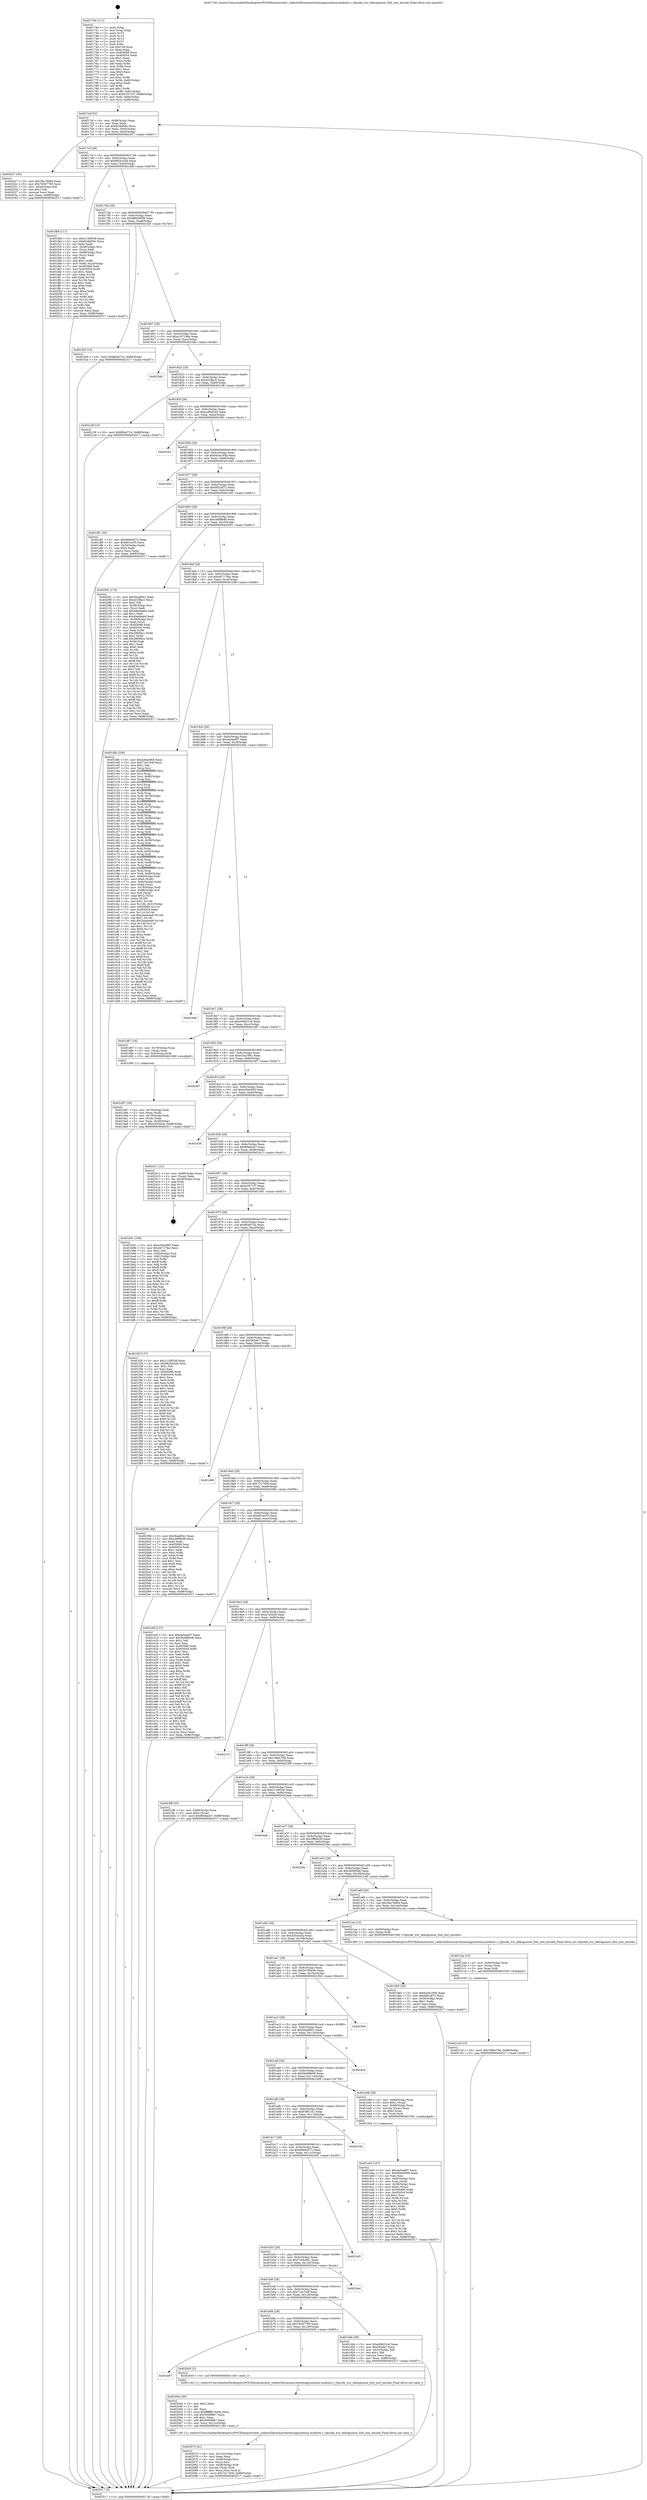 digraph "0x401740" {
  label = "0x401740 (/mnt/c/Users/mathe/Desktop/tcc/POCII/binaries/extr_radare2librasmarchxtensagnuxtensa-modules.c_Opcode_wsr_debugcause_Slot_inst_encode_Final-ollvm.out::main(0))"
  labelloc = "t"
  node[shape=record]

  Entry [label="",width=0.3,height=0.3,shape=circle,fillcolor=black,style=filled]
  "0x4017af" [label="{
     0x4017af [32]\l
     | [instrs]\l
     &nbsp;&nbsp;0x4017af \<+6\>: mov -0x88(%rbp),%eax\l
     &nbsp;&nbsp;0x4017b5 \<+2\>: mov %eax,%ecx\l
     &nbsp;&nbsp;0x4017b7 \<+6\>: sub $0x824bf58c,%ecx\l
     &nbsp;&nbsp;0x4017bd \<+6\>: mov %eax,-0x9c(%rbp)\l
     &nbsp;&nbsp;0x4017c3 \<+6\>: mov %ecx,-0xa0(%rbp)\l
     &nbsp;&nbsp;0x4017c9 \<+6\>: je 0000000000402027 \<main+0x8e7\>\l
  }"]
  "0x402027" [label="{
     0x402027 [30]\l
     | [instrs]\l
     &nbsp;&nbsp;0x402027 \<+5\>: mov $0x38a78464,%eax\l
     &nbsp;&nbsp;0x40202c \<+5\>: mov $0x76367785,%ecx\l
     &nbsp;&nbsp;0x402031 \<+3\>: mov -0x2a(%rbp),%dl\l
     &nbsp;&nbsp;0x402034 \<+3\>: test $0x1,%dl\l
     &nbsp;&nbsp;0x402037 \<+3\>: cmovne %ecx,%eax\l
     &nbsp;&nbsp;0x40203a \<+6\>: mov %eax,-0x88(%rbp)\l
     &nbsp;&nbsp;0x402040 \<+5\>: jmp 0000000000402517 \<main+0xdd7\>\l
  }"]
  "0x4017cf" [label="{
     0x4017cf [28]\l
     | [instrs]\l
     &nbsp;&nbsp;0x4017cf \<+5\>: jmp 00000000004017d4 \<main+0x94\>\l
     &nbsp;&nbsp;0x4017d4 \<+6\>: mov -0x9c(%rbp),%eax\l
     &nbsp;&nbsp;0x4017da \<+5\>: sub $0x882b3cdd,%eax\l
     &nbsp;&nbsp;0x4017df \<+6\>: mov %eax,-0xa4(%rbp)\l
     &nbsp;&nbsp;0x4017e5 \<+6\>: je 0000000000401fb8 \<main+0x878\>\l
  }"]
  Exit [label="",width=0.3,height=0.3,shape=circle,fillcolor=black,style=filled,peripheries=2]
  "0x401fb8" [label="{
     0x401fb8 [111]\l
     | [instrs]\l
     &nbsp;&nbsp;0x401fb8 \<+5\>: mov $0x2130f538,%eax\l
     &nbsp;&nbsp;0x401fbd \<+5\>: mov $0x824bf58c,%ecx\l
     &nbsp;&nbsp;0x401fc2 \<+2\>: xor %edx,%edx\l
     &nbsp;&nbsp;0x401fc4 \<+4\>: mov -0x58(%rbp),%rsi\l
     &nbsp;&nbsp;0x401fc8 \<+2\>: mov (%rsi),%edi\l
     &nbsp;&nbsp;0x401fca \<+4\>: mov -0x68(%rbp),%rsi\l
     &nbsp;&nbsp;0x401fce \<+2\>: cmp (%rsi),%edi\l
     &nbsp;&nbsp;0x401fd0 \<+4\>: setl %r8b\l
     &nbsp;&nbsp;0x401fd4 \<+4\>: and $0x1,%r8b\l
     &nbsp;&nbsp;0x401fd8 \<+4\>: mov %r8b,-0x2a(%rbp)\l
     &nbsp;&nbsp;0x401fdc \<+7\>: mov 0x405068,%edi\l
     &nbsp;&nbsp;0x401fe3 \<+8\>: mov 0x405054,%r9d\l
     &nbsp;&nbsp;0x401feb \<+3\>: sub $0x1,%edx\l
     &nbsp;&nbsp;0x401fee \<+3\>: mov %edi,%r10d\l
     &nbsp;&nbsp;0x401ff1 \<+3\>: add %edx,%r10d\l
     &nbsp;&nbsp;0x401ff4 \<+4\>: imul %r10d,%edi\l
     &nbsp;&nbsp;0x401ff8 \<+3\>: and $0x1,%edi\l
     &nbsp;&nbsp;0x401ffb \<+3\>: cmp $0x0,%edi\l
     &nbsp;&nbsp;0x401ffe \<+4\>: sete %r8b\l
     &nbsp;&nbsp;0x402002 \<+4\>: cmp $0xa,%r9d\l
     &nbsp;&nbsp;0x402006 \<+4\>: setl %r11b\l
     &nbsp;&nbsp;0x40200a \<+3\>: mov %r8b,%bl\l
     &nbsp;&nbsp;0x40200d \<+3\>: and %r11b,%bl\l
     &nbsp;&nbsp;0x402010 \<+3\>: xor %r11b,%r8b\l
     &nbsp;&nbsp;0x402013 \<+3\>: or %r8b,%bl\l
     &nbsp;&nbsp;0x402016 \<+3\>: test $0x1,%bl\l
     &nbsp;&nbsp;0x402019 \<+3\>: cmovne %ecx,%eax\l
     &nbsp;&nbsp;0x40201c \<+6\>: mov %eax,-0x88(%rbp)\l
     &nbsp;&nbsp;0x402022 \<+5\>: jmp 0000000000402517 \<main+0xdd7\>\l
  }"]
  "0x4017eb" [label="{
     0x4017eb [28]\l
     | [instrs]\l
     &nbsp;&nbsp;0x4017eb \<+5\>: jmp 00000000004017f0 \<main+0xb0\>\l
     &nbsp;&nbsp;0x4017f0 \<+6\>: mov -0x9c(%rbp),%eax\l
     &nbsp;&nbsp;0x4017f6 \<+5\>: sub $0x9894d599,%eax\l
     &nbsp;&nbsp;0x4017fb \<+6\>: mov %eax,-0xa8(%rbp)\l
     &nbsp;&nbsp;0x401801 \<+6\>: je 0000000000401f20 \<main+0x7e0\>\l
  }"]
  "0x4021c9" [label="{
     0x4021c9 [15]\l
     | [instrs]\l
     &nbsp;&nbsp;0x4021c9 \<+10\>: movl $0x198dc79d,-0x88(%rbp)\l
     &nbsp;&nbsp;0x4021d3 \<+5\>: jmp 0000000000402517 \<main+0xdd7\>\l
  }"]
  "0x401f20" [label="{
     0x401f20 [15]\l
     | [instrs]\l
     &nbsp;&nbsp;0x401f20 \<+10\>: movl $0xffcbd724,-0x88(%rbp)\l
     &nbsp;&nbsp;0x401f2a \<+5\>: jmp 0000000000402517 \<main+0xdd7\>\l
  }"]
  "0x401807" [label="{
     0x401807 [28]\l
     | [instrs]\l
     &nbsp;&nbsp;0x401807 \<+5\>: jmp 000000000040180c \<main+0xcc\>\l
     &nbsp;&nbsp;0x40180c \<+6\>: mov -0x9c(%rbp),%eax\l
     &nbsp;&nbsp;0x401812 \<+5\>: sub $0xa197196e,%eax\l
     &nbsp;&nbsp;0x401817 \<+6\>: mov %eax,-0xac(%rbp)\l
     &nbsp;&nbsp;0x40181d \<+6\>: je 00000000004023ab \<main+0xc6b\>\l
  }"]
  "0x4021ba" [label="{
     0x4021ba [15]\l
     | [instrs]\l
     &nbsp;&nbsp;0x4021ba \<+4\>: mov -0x60(%rbp),%rax\l
     &nbsp;&nbsp;0x4021be \<+3\>: mov (%rax),%rax\l
     &nbsp;&nbsp;0x4021c1 \<+3\>: mov %rax,%rdi\l
     &nbsp;&nbsp;0x4021c4 \<+5\>: call 0000000000401030 \<free@plt\>\l
     | [calls]\l
     &nbsp;&nbsp;0x401030 \{1\} (unknown)\l
  }"]
  "0x4023ab" [label="{
     0x4023ab\l
  }", style=dashed]
  "0x401823" [label="{
     0x401823 [28]\l
     | [instrs]\l
     &nbsp;&nbsp;0x401823 \<+5\>: jmp 0000000000401828 \<main+0xe8\>\l
     &nbsp;&nbsp;0x401828 \<+6\>: mov -0x9c(%rbp),%eax\l
     &nbsp;&nbsp;0x40182e \<+5\>: sub $0xa51ffac2,%eax\l
     &nbsp;&nbsp;0x401833 \<+6\>: mov %eax,-0xb0(%rbp)\l
     &nbsp;&nbsp;0x401839 \<+6\>: je 000000000040219f \<main+0xa5f\>\l
  }"]
  "0x402072" [label="{
     0x402072 [41]\l
     | [instrs]\l
     &nbsp;&nbsp;0x402072 \<+6\>: mov -0x12c(%rbp),%ecx\l
     &nbsp;&nbsp;0x402078 \<+3\>: imul %eax,%ecx\l
     &nbsp;&nbsp;0x40207b \<+4\>: mov -0x60(%rbp),%rsi\l
     &nbsp;&nbsp;0x40207f \<+3\>: mov (%rsi),%rsi\l
     &nbsp;&nbsp;0x402082 \<+4\>: mov -0x58(%rbp),%rdi\l
     &nbsp;&nbsp;0x402086 \<+3\>: movslq (%rdi),%rdi\l
     &nbsp;&nbsp;0x402089 \<+3\>: mov %ecx,(%rsi,%rdi,4)\l
     &nbsp;&nbsp;0x40208c \<+10\>: movl $0x7317456,-0x88(%rbp)\l
     &nbsp;&nbsp;0x402096 \<+5\>: jmp 0000000000402517 \<main+0xdd7\>\l
  }"]
  "0x40219f" [label="{
     0x40219f [15]\l
     | [instrs]\l
     &nbsp;&nbsp;0x40219f \<+10\>: movl $0xffcbd724,-0x88(%rbp)\l
     &nbsp;&nbsp;0x4021a9 \<+5\>: jmp 0000000000402517 \<main+0xdd7\>\l
  }"]
  "0x40183f" [label="{
     0x40183f [28]\l
     | [instrs]\l
     &nbsp;&nbsp;0x40183f \<+5\>: jmp 0000000000401844 \<main+0x104\>\l
     &nbsp;&nbsp;0x401844 \<+6\>: mov -0x9c(%rbp),%eax\l
     &nbsp;&nbsp;0x40184a \<+5\>: sub $0xac909245,%eax\l
     &nbsp;&nbsp;0x40184f \<+6\>: mov %eax,-0xb4(%rbp)\l
     &nbsp;&nbsp;0x401855 \<+6\>: je 0000000000402381 \<main+0xc41\>\l
  }"]
  "0x40204a" [label="{
     0x40204a [40]\l
     | [instrs]\l
     &nbsp;&nbsp;0x40204a \<+5\>: mov $0x2,%ecx\l
     &nbsp;&nbsp;0x40204f \<+1\>: cltd\l
     &nbsp;&nbsp;0x402050 \<+2\>: idiv %ecx\l
     &nbsp;&nbsp;0x402052 \<+6\>: imul $0xfffffffe,%edx,%ecx\l
     &nbsp;&nbsp;0x402058 \<+6\>: sub $0x5069f687,%ecx\l
     &nbsp;&nbsp;0x40205e \<+3\>: add $0x1,%ecx\l
     &nbsp;&nbsp;0x402061 \<+6\>: add $0x5069f687,%ecx\l
     &nbsp;&nbsp;0x402067 \<+6\>: mov %ecx,-0x12c(%rbp)\l
     &nbsp;&nbsp;0x40206d \<+5\>: call 0000000000401160 \<next_i\>\l
     | [calls]\l
     &nbsp;&nbsp;0x401160 \{1\} (/mnt/c/Users/mathe/Desktop/tcc/POCII/binaries/extr_radare2librasmarchxtensagnuxtensa-modules.c_Opcode_wsr_debugcause_Slot_inst_encode_Final-ollvm.out::next_i)\l
  }"]
  "0x402381" [label="{
     0x402381\l
  }", style=dashed]
  "0x40185b" [label="{
     0x40185b [28]\l
     | [instrs]\l
     &nbsp;&nbsp;0x40185b \<+5\>: jmp 0000000000401860 \<main+0x120\>\l
     &nbsp;&nbsp;0x401860 \<+6\>: mov -0x9c(%rbp),%eax\l
     &nbsp;&nbsp;0x401866 \<+5\>: sub $0xba3e195b,%eax\l
     &nbsp;&nbsp;0x40186b \<+6\>: mov %eax,-0xb8(%rbp)\l
     &nbsp;&nbsp;0x401871 \<+6\>: je 0000000000401dd3 \<main+0x693\>\l
  }"]
  "0x401b87" [label="{
     0x401b87\l
  }", style=dashed]
  "0x401dd3" [label="{
     0x401dd3\l
  }", style=dashed]
  "0x401877" [label="{
     0x401877 [28]\l
     | [instrs]\l
     &nbsp;&nbsp;0x401877 \<+5\>: jmp 000000000040187c \<main+0x13c\>\l
     &nbsp;&nbsp;0x40187c \<+6\>: mov -0x9c(%rbp),%eax\l
     &nbsp;&nbsp;0x401882 \<+5\>: sub $0xbf524f72,%eax\l
     &nbsp;&nbsp;0x401887 \<+6\>: mov %eax,-0xbc(%rbp)\l
     &nbsp;&nbsp;0x40188d \<+6\>: je 0000000000401df1 \<main+0x6b1\>\l
  }"]
  "0x402045" [label="{
     0x402045 [5]\l
     | [instrs]\l
     &nbsp;&nbsp;0x402045 \<+5\>: call 0000000000401160 \<next_i\>\l
     | [calls]\l
     &nbsp;&nbsp;0x401160 \{1\} (/mnt/c/Users/mathe/Desktop/tcc/POCII/binaries/extr_radare2librasmarchxtensagnuxtensa-modules.c_Opcode_wsr_debugcause_Slot_inst_encode_Final-ollvm.out::next_i)\l
  }"]
  "0x401df1" [label="{
     0x401df1 [30]\l
     | [instrs]\l
     &nbsp;&nbsp;0x401df1 \<+5\>: mov $0x6994d572,%eax\l
     &nbsp;&nbsp;0x401df6 \<+5\>: mov $0x891ec55,%ecx\l
     &nbsp;&nbsp;0x401dfb \<+3\>: mov -0x30(%rbp),%edx\l
     &nbsp;&nbsp;0x401dfe \<+3\>: cmp $0x0,%edx\l
     &nbsp;&nbsp;0x401e01 \<+3\>: cmove %ecx,%eax\l
     &nbsp;&nbsp;0x401e04 \<+6\>: mov %eax,-0x88(%rbp)\l
     &nbsp;&nbsp;0x401e0a \<+5\>: jmp 0000000000402517 \<main+0xdd7\>\l
  }"]
  "0x401893" [label="{
     0x401893 [28]\l
     | [instrs]\l
     &nbsp;&nbsp;0x401893 \<+5\>: jmp 0000000000401898 \<main+0x158\>\l
     &nbsp;&nbsp;0x401898 \<+6\>: mov -0x9c(%rbp),%eax\l
     &nbsp;&nbsp;0x40189e \<+5\>: sub $0xca8f9bd6,%eax\l
     &nbsp;&nbsp;0x4018a3 \<+6\>: mov %eax,-0xc0(%rbp)\l
     &nbsp;&nbsp;0x4018a9 \<+6\>: je 00000000004020f1 \<main+0x9b1\>\l
  }"]
  "0x401eb5" [label="{
     0x401eb5 [107]\l
     | [instrs]\l
     &nbsp;&nbsp;0x401eb5 \<+5\>: mov $0xda5ae6f7,%ecx\l
     &nbsp;&nbsp;0x401eba \<+5\>: mov $0x9894d599,%edx\l
     &nbsp;&nbsp;0x401ebf \<+2\>: xor %esi,%esi\l
     &nbsp;&nbsp;0x401ec1 \<+4\>: mov -0x60(%rbp),%rdi\l
     &nbsp;&nbsp;0x401ec5 \<+3\>: mov %rax,(%rdi)\l
     &nbsp;&nbsp;0x401ec8 \<+4\>: mov -0x58(%rbp),%rax\l
     &nbsp;&nbsp;0x401ecc \<+6\>: movl $0x0,(%rax)\l
     &nbsp;&nbsp;0x401ed2 \<+8\>: mov 0x405068,%r8d\l
     &nbsp;&nbsp;0x401eda \<+8\>: mov 0x405054,%r9d\l
     &nbsp;&nbsp;0x401ee2 \<+3\>: sub $0x1,%esi\l
     &nbsp;&nbsp;0x401ee5 \<+3\>: mov %r8d,%r10d\l
     &nbsp;&nbsp;0x401ee8 \<+3\>: add %esi,%r10d\l
     &nbsp;&nbsp;0x401eeb \<+4\>: imul %r10d,%r8d\l
     &nbsp;&nbsp;0x401eef \<+4\>: and $0x1,%r8d\l
     &nbsp;&nbsp;0x401ef3 \<+4\>: cmp $0x0,%r8d\l
     &nbsp;&nbsp;0x401ef7 \<+4\>: sete %r11b\l
     &nbsp;&nbsp;0x401efb \<+4\>: cmp $0xa,%r9d\l
     &nbsp;&nbsp;0x401eff \<+3\>: setl %bl\l
     &nbsp;&nbsp;0x401f02 \<+3\>: mov %r11b,%r14b\l
     &nbsp;&nbsp;0x401f05 \<+3\>: and %bl,%r14b\l
     &nbsp;&nbsp;0x401f08 \<+3\>: xor %bl,%r11b\l
     &nbsp;&nbsp;0x401f0b \<+3\>: or %r11b,%r14b\l
     &nbsp;&nbsp;0x401f0e \<+4\>: test $0x1,%r14b\l
     &nbsp;&nbsp;0x401f12 \<+3\>: cmovne %edx,%ecx\l
     &nbsp;&nbsp;0x401f15 \<+6\>: mov %ecx,-0x88(%rbp)\l
     &nbsp;&nbsp;0x401f1b \<+5\>: jmp 0000000000402517 \<main+0xdd7\>\l
  }"]
  "0x4020f1" [label="{
     0x4020f1 [174]\l
     | [instrs]\l
     &nbsp;&nbsp;0x4020f1 \<+5\>: mov $0x5baaf041,%eax\l
     &nbsp;&nbsp;0x4020f6 \<+5\>: mov $0xa51ffac2,%ecx\l
     &nbsp;&nbsp;0x4020fb \<+2\>: mov $0x1,%dl\l
     &nbsp;&nbsp;0x4020fd \<+4\>: mov -0x58(%rbp),%rsi\l
     &nbsp;&nbsp;0x402101 \<+2\>: mov (%rsi),%edi\l
     &nbsp;&nbsp;0x402103 \<+6\>: add $0x49adbeb9,%edi\l
     &nbsp;&nbsp;0x402109 \<+3\>: add $0x1,%edi\l
     &nbsp;&nbsp;0x40210c \<+6\>: sub $0x49adbeb9,%edi\l
     &nbsp;&nbsp;0x402112 \<+4\>: mov -0x58(%rbp),%rsi\l
     &nbsp;&nbsp;0x402116 \<+2\>: mov %edi,(%rsi)\l
     &nbsp;&nbsp;0x402118 \<+7\>: mov 0x405068,%edi\l
     &nbsp;&nbsp;0x40211f \<+8\>: mov 0x405054,%r8d\l
     &nbsp;&nbsp;0x402127 \<+3\>: mov %edi,%r9d\l
     &nbsp;&nbsp;0x40212a \<+7\>: sub $0x2f66f4cc,%r9d\l
     &nbsp;&nbsp;0x402131 \<+4\>: sub $0x1,%r9d\l
     &nbsp;&nbsp;0x402135 \<+7\>: add $0x2f66f4cc,%r9d\l
     &nbsp;&nbsp;0x40213c \<+4\>: imul %r9d,%edi\l
     &nbsp;&nbsp;0x402140 \<+3\>: and $0x1,%edi\l
     &nbsp;&nbsp;0x402143 \<+3\>: cmp $0x0,%edi\l
     &nbsp;&nbsp;0x402146 \<+4\>: sete %r10b\l
     &nbsp;&nbsp;0x40214a \<+4\>: cmp $0xa,%r8d\l
     &nbsp;&nbsp;0x40214e \<+4\>: setl %r11b\l
     &nbsp;&nbsp;0x402152 \<+3\>: mov %r10b,%bl\l
     &nbsp;&nbsp;0x402155 \<+3\>: xor $0xff,%bl\l
     &nbsp;&nbsp;0x402158 \<+3\>: mov %r11b,%r14b\l
     &nbsp;&nbsp;0x40215b \<+4\>: xor $0xff,%r14b\l
     &nbsp;&nbsp;0x40215f \<+3\>: xor $0x1,%dl\l
     &nbsp;&nbsp;0x402162 \<+3\>: mov %bl,%r15b\l
     &nbsp;&nbsp;0x402165 \<+4\>: and $0xff,%r15b\l
     &nbsp;&nbsp;0x402169 \<+3\>: and %dl,%r10b\l
     &nbsp;&nbsp;0x40216c \<+3\>: mov %r14b,%r12b\l
     &nbsp;&nbsp;0x40216f \<+4\>: and $0xff,%r12b\l
     &nbsp;&nbsp;0x402173 \<+3\>: and %dl,%r11b\l
     &nbsp;&nbsp;0x402176 \<+3\>: or %r10b,%r15b\l
     &nbsp;&nbsp;0x402179 \<+3\>: or %r11b,%r12b\l
     &nbsp;&nbsp;0x40217c \<+3\>: xor %r12b,%r15b\l
     &nbsp;&nbsp;0x40217f \<+3\>: or %r14b,%bl\l
     &nbsp;&nbsp;0x402182 \<+3\>: xor $0xff,%bl\l
     &nbsp;&nbsp;0x402185 \<+3\>: or $0x1,%dl\l
     &nbsp;&nbsp;0x402188 \<+2\>: and %dl,%bl\l
     &nbsp;&nbsp;0x40218a \<+3\>: or %bl,%r15b\l
     &nbsp;&nbsp;0x40218d \<+4\>: test $0x1,%r15b\l
     &nbsp;&nbsp;0x402191 \<+3\>: cmovne %ecx,%eax\l
     &nbsp;&nbsp;0x402194 \<+6\>: mov %eax,-0x88(%rbp)\l
     &nbsp;&nbsp;0x40219a \<+5\>: jmp 0000000000402517 \<main+0xdd7\>\l
  }"]
  "0x4018af" [label="{
     0x4018af [28]\l
     | [instrs]\l
     &nbsp;&nbsp;0x4018af \<+5\>: jmp 00000000004018b4 \<main+0x174\>\l
     &nbsp;&nbsp;0x4018b4 \<+6\>: mov -0x9c(%rbp),%eax\l
     &nbsp;&nbsp;0x4018ba \<+5\>: sub $0xd4717fee,%eax\l
     &nbsp;&nbsp;0x4018bf \<+6\>: mov %eax,-0xc4(%rbp)\l
     &nbsp;&nbsp;0x4018c5 \<+6\>: je 0000000000401bfb \<main+0x4bb\>\l
  }"]
  "0x401d97" [label="{
     0x401d97 [30]\l
     | [instrs]\l
     &nbsp;&nbsp;0x401d97 \<+4\>: mov -0x70(%rbp),%rdi\l
     &nbsp;&nbsp;0x401d9b \<+2\>: mov %eax,(%rdi)\l
     &nbsp;&nbsp;0x401d9d \<+4\>: mov -0x70(%rbp),%rdi\l
     &nbsp;&nbsp;0x401da1 \<+2\>: mov (%rdi),%eax\l
     &nbsp;&nbsp;0x401da3 \<+3\>: mov %eax,-0x30(%rbp)\l
     &nbsp;&nbsp;0x401da6 \<+10\>: movl $0x43f1ba5a,-0x88(%rbp)\l
     &nbsp;&nbsp;0x401db0 \<+5\>: jmp 0000000000402517 \<main+0xdd7\>\l
  }"]
  "0x401bfb" [label="{
     0x401bfb [336]\l
     | [instrs]\l
     &nbsp;&nbsp;0x401bfb \<+5\>: mov $0xe26ee965,%eax\l
     &nbsp;&nbsp;0x401c00 \<+5\>: mov $0x71ec7e4f,%ecx\l
     &nbsp;&nbsp;0x401c05 \<+2\>: mov $0x1,%dl\l
     &nbsp;&nbsp;0x401c07 \<+3\>: mov %rsp,%rsi\l
     &nbsp;&nbsp;0x401c0a \<+4\>: add $0xfffffffffffffff0,%rsi\l
     &nbsp;&nbsp;0x401c0e \<+3\>: mov %rsi,%rsp\l
     &nbsp;&nbsp;0x401c11 \<+4\>: mov %rsi,-0x80(%rbp)\l
     &nbsp;&nbsp;0x401c15 \<+3\>: mov %rsp,%rsi\l
     &nbsp;&nbsp;0x401c18 \<+4\>: add $0xfffffffffffffff0,%rsi\l
     &nbsp;&nbsp;0x401c1c \<+3\>: mov %rsi,%rsp\l
     &nbsp;&nbsp;0x401c1f \<+3\>: mov %rsp,%rdi\l
     &nbsp;&nbsp;0x401c22 \<+4\>: add $0xfffffffffffffff0,%rdi\l
     &nbsp;&nbsp;0x401c26 \<+3\>: mov %rdi,%rsp\l
     &nbsp;&nbsp;0x401c29 \<+4\>: mov %rdi,-0x78(%rbp)\l
     &nbsp;&nbsp;0x401c2d \<+3\>: mov %rsp,%rdi\l
     &nbsp;&nbsp;0x401c30 \<+4\>: add $0xfffffffffffffff0,%rdi\l
     &nbsp;&nbsp;0x401c34 \<+3\>: mov %rdi,%rsp\l
     &nbsp;&nbsp;0x401c37 \<+4\>: mov %rdi,-0x70(%rbp)\l
     &nbsp;&nbsp;0x401c3b \<+3\>: mov %rsp,%rdi\l
     &nbsp;&nbsp;0x401c3e \<+4\>: add $0xfffffffffffffff0,%rdi\l
     &nbsp;&nbsp;0x401c42 \<+3\>: mov %rdi,%rsp\l
     &nbsp;&nbsp;0x401c45 \<+4\>: mov %rdi,-0x68(%rbp)\l
     &nbsp;&nbsp;0x401c49 \<+3\>: mov %rsp,%rdi\l
     &nbsp;&nbsp;0x401c4c \<+4\>: add $0xfffffffffffffff0,%rdi\l
     &nbsp;&nbsp;0x401c50 \<+3\>: mov %rdi,%rsp\l
     &nbsp;&nbsp;0x401c53 \<+4\>: mov %rdi,-0x60(%rbp)\l
     &nbsp;&nbsp;0x401c57 \<+3\>: mov %rsp,%rdi\l
     &nbsp;&nbsp;0x401c5a \<+4\>: add $0xfffffffffffffff0,%rdi\l
     &nbsp;&nbsp;0x401c5e \<+3\>: mov %rdi,%rsp\l
     &nbsp;&nbsp;0x401c61 \<+4\>: mov %rdi,-0x58(%rbp)\l
     &nbsp;&nbsp;0x401c65 \<+3\>: mov %rsp,%rdi\l
     &nbsp;&nbsp;0x401c68 \<+4\>: add $0xfffffffffffffff0,%rdi\l
     &nbsp;&nbsp;0x401c6c \<+3\>: mov %rdi,%rsp\l
     &nbsp;&nbsp;0x401c6f \<+4\>: mov %rdi,-0x50(%rbp)\l
     &nbsp;&nbsp;0x401c73 \<+3\>: mov %rsp,%rdi\l
     &nbsp;&nbsp;0x401c76 \<+4\>: add $0xfffffffffffffff0,%rdi\l
     &nbsp;&nbsp;0x401c7a \<+3\>: mov %rdi,%rsp\l
     &nbsp;&nbsp;0x401c7d \<+4\>: mov %rdi,-0x48(%rbp)\l
     &nbsp;&nbsp;0x401c81 \<+3\>: mov %rsp,%rdi\l
     &nbsp;&nbsp;0x401c84 \<+4\>: add $0xfffffffffffffff0,%rdi\l
     &nbsp;&nbsp;0x401c88 \<+3\>: mov %rdi,%rsp\l
     &nbsp;&nbsp;0x401c8b \<+4\>: mov %rdi,-0x40(%rbp)\l
     &nbsp;&nbsp;0x401c8f \<+4\>: mov -0x80(%rbp),%rdi\l
     &nbsp;&nbsp;0x401c93 \<+6\>: movl $0x0,(%rdi)\l
     &nbsp;&nbsp;0x401c99 \<+7\>: mov -0x8c(%rbp),%r8d\l
     &nbsp;&nbsp;0x401ca0 \<+3\>: mov %r8d,(%rsi)\l
     &nbsp;&nbsp;0x401ca3 \<+4\>: mov -0x78(%rbp),%rdi\l
     &nbsp;&nbsp;0x401ca7 \<+7\>: mov -0x98(%rbp),%r9\l
     &nbsp;&nbsp;0x401cae \<+3\>: mov %r9,(%rdi)\l
     &nbsp;&nbsp;0x401cb1 \<+3\>: cmpl $0x2,(%rsi)\l
     &nbsp;&nbsp;0x401cb4 \<+4\>: setne %r10b\l
     &nbsp;&nbsp;0x401cb8 \<+4\>: and $0x1,%r10b\l
     &nbsp;&nbsp;0x401cbc \<+4\>: mov %r10b,-0x31(%rbp)\l
     &nbsp;&nbsp;0x401cc0 \<+8\>: mov 0x405068,%r11d\l
     &nbsp;&nbsp;0x401cc8 \<+7\>: mov 0x405054,%ebx\l
     &nbsp;&nbsp;0x401ccf \<+3\>: mov %r11d,%r14d\l
     &nbsp;&nbsp;0x401cd2 \<+7\>: sub $0x2eaae4a6,%r14d\l
     &nbsp;&nbsp;0x401cd9 \<+4\>: sub $0x1,%r14d\l
     &nbsp;&nbsp;0x401cdd \<+7\>: add $0x2eaae4a6,%r14d\l
     &nbsp;&nbsp;0x401ce4 \<+4\>: imul %r14d,%r11d\l
     &nbsp;&nbsp;0x401ce8 \<+4\>: and $0x1,%r11d\l
     &nbsp;&nbsp;0x401cec \<+4\>: cmp $0x0,%r11d\l
     &nbsp;&nbsp;0x401cf0 \<+4\>: sete %r10b\l
     &nbsp;&nbsp;0x401cf4 \<+3\>: cmp $0xa,%ebx\l
     &nbsp;&nbsp;0x401cf7 \<+4\>: setl %r15b\l
     &nbsp;&nbsp;0x401cfb \<+3\>: mov %r10b,%r12b\l
     &nbsp;&nbsp;0x401cfe \<+4\>: xor $0xff,%r12b\l
     &nbsp;&nbsp;0x401d02 \<+3\>: mov %r15b,%r13b\l
     &nbsp;&nbsp;0x401d05 \<+4\>: xor $0xff,%r13b\l
     &nbsp;&nbsp;0x401d09 \<+3\>: xor $0x1,%dl\l
     &nbsp;&nbsp;0x401d0c \<+3\>: mov %r12b,%sil\l
     &nbsp;&nbsp;0x401d0f \<+4\>: and $0xff,%sil\l
     &nbsp;&nbsp;0x401d13 \<+3\>: and %dl,%r10b\l
     &nbsp;&nbsp;0x401d16 \<+3\>: mov %r13b,%dil\l
     &nbsp;&nbsp;0x401d19 \<+4\>: and $0xff,%dil\l
     &nbsp;&nbsp;0x401d1d \<+3\>: and %dl,%r15b\l
     &nbsp;&nbsp;0x401d20 \<+3\>: or %r10b,%sil\l
     &nbsp;&nbsp;0x401d23 \<+3\>: or %r15b,%dil\l
     &nbsp;&nbsp;0x401d26 \<+3\>: xor %dil,%sil\l
     &nbsp;&nbsp;0x401d29 \<+3\>: or %r13b,%r12b\l
     &nbsp;&nbsp;0x401d2c \<+4\>: xor $0xff,%r12b\l
     &nbsp;&nbsp;0x401d30 \<+3\>: or $0x1,%dl\l
     &nbsp;&nbsp;0x401d33 \<+3\>: and %dl,%r12b\l
     &nbsp;&nbsp;0x401d36 \<+3\>: or %r12b,%sil\l
     &nbsp;&nbsp;0x401d39 \<+4\>: test $0x1,%sil\l
     &nbsp;&nbsp;0x401d3d \<+3\>: cmovne %ecx,%eax\l
     &nbsp;&nbsp;0x401d40 \<+6\>: mov %eax,-0x88(%rbp)\l
     &nbsp;&nbsp;0x401d46 \<+5\>: jmp 0000000000402517 \<main+0xdd7\>\l
  }"]
  "0x4018cb" [label="{
     0x4018cb [28]\l
     | [instrs]\l
     &nbsp;&nbsp;0x4018cb \<+5\>: jmp 00000000004018d0 \<main+0x190\>\l
     &nbsp;&nbsp;0x4018d0 \<+6\>: mov -0x9c(%rbp),%eax\l
     &nbsp;&nbsp;0x4018d6 \<+5\>: sub $0xda5ae6f7,%eax\l
     &nbsp;&nbsp;0x4018db \<+6\>: mov %eax,-0xc8(%rbp)\l
     &nbsp;&nbsp;0x4018e1 \<+6\>: je 000000000040246b \<main+0xd2b\>\l
  }"]
  "0x401b6b" [label="{
     0x401b6b [28]\l
     | [instrs]\l
     &nbsp;&nbsp;0x401b6b \<+5\>: jmp 0000000000401b70 \<main+0x430\>\l
     &nbsp;&nbsp;0x401b70 \<+6\>: mov -0x9c(%rbp),%eax\l
     &nbsp;&nbsp;0x401b76 \<+5\>: sub $0x76367785,%eax\l
     &nbsp;&nbsp;0x401b7b \<+6\>: mov %eax,-0x128(%rbp)\l
     &nbsp;&nbsp;0x401b81 \<+6\>: je 0000000000402045 \<main+0x905\>\l
  }"]
  "0x40246b" [label="{
     0x40246b\l
  }", style=dashed]
  "0x4018e7" [label="{
     0x4018e7 [28]\l
     | [instrs]\l
     &nbsp;&nbsp;0x4018e7 \<+5\>: jmp 00000000004018ec \<main+0x1ac\>\l
     &nbsp;&nbsp;0x4018ec \<+6\>: mov -0x9c(%rbp),%eax\l
     &nbsp;&nbsp;0x4018f2 \<+5\>: sub $0xe06631c6,%eax\l
     &nbsp;&nbsp;0x4018f7 \<+6\>: mov %eax,-0xcc(%rbp)\l
     &nbsp;&nbsp;0x4018fd \<+6\>: je 0000000000401d87 \<main+0x647\>\l
  }"]
  "0x401d4b" [label="{
     0x401d4b [30]\l
     | [instrs]\l
     &nbsp;&nbsp;0x401d4b \<+5\>: mov $0xe06631c6,%eax\l
     &nbsp;&nbsp;0x401d50 \<+5\>: mov $0x582da7,%ecx\l
     &nbsp;&nbsp;0x401d55 \<+3\>: mov -0x31(%rbp),%dl\l
     &nbsp;&nbsp;0x401d58 \<+3\>: test $0x1,%dl\l
     &nbsp;&nbsp;0x401d5b \<+3\>: cmovne %ecx,%eax\l
     &nbsp;&nbsp;0x401d5e \<+6\>: mov %eax,-0x88(%rbp)\l
     &nbsp;&nbsp;0x401d64 \<+5\>: jmp 0000000000402517 \<main+0xdd7\>\l
  }"]
  "0x401d87" [label="{
     0x401d87 [16]\l
     | [instrs]\l
     &nbsp;&nbsp;0x401d87 \<+4\>: mov -0x78(%rbp),%rax\l
     &nbsp;&nbsp;0x401d8b \<+3\>: mov (%rax),%rax\l
     &nbsp;&nbsp;0x401d8e \<+4\>: mov 0x8(%rax),%rdi\l
     &nbsp;&nbsp;0x401d92 \<+5\>: call 0000000000401060 \<atoi@plt\>\l
     | [calls]\l
     &nbsp;&nbsp;0x401060 \{1\} (unknown)\l
  }"]
  "0x401903" [label="{
     0x401903 [28]\l
     | [instrs]\l
     &nbsp;&nbsp;0x401903 \<+5\>: jmp 0000000000401908 \<main+0x1c8\>\l
     &nbsp;&nbsp;0x401908 \<+6\>: mov -0x9c(%rbp),%eax\l
     &nbsp;&nbsp;0x40190e \<+5\>: sub $0xe1bc2991,%eax\l
     &nbsp;&nbsp;0x401913 \<+6\>: mov %eax,-0xd0(%rbp)\l
     &nbsp;&nbsp;0x401919 \<+6\>: je 00000000004024f7 \<main+0xdb7\>\l
  }"]
  "0x401b4f" [label="{
     0x401b4f [28]\l
     | [instrs]\l
     &nbsp;&nbsp;0x401b4f \<+5\>: jmp 0000000000401b54 \<main+0x414\>\l
     &nbsp;&nbsp;0x401b54 \<+6\>: mov -0x9c(%rbp),%eax\l
     &nbsp;&nbsp;0x401b5a \<+5\>: sub $0x71ec7e4f,%eax\l
     &nbsp;&nbsp;0x401b5f \<+6\>: mov %eax,-0x124(%rbp)\l
     &nbsp;&nbsp;0x401b65 \<+6\>: je 0000000000401d4b \<main+0x60b\>\l
  }"]
  "0x4024f7" [label="{
     0x4024f7\l
  }", style=dashed]
  "0x40191f" [label="{
     0x40191f [28]\l
     | [instrs]\l
     &nbsp;&nbsp;0x40191f \<+5\>: jmp 0000000000401924 \<main+0x1e4\>\l
     &nbsp;&nbsp;0x401924 \<+6\>: mov -0x9c(%rbp),%eax\l
     &nbsp;&nbsp;0x40192a \<+5\>: sub $0xe26ee965,%eax\l
     &nbsp;&nbsp;0x40192f \<+6\>: mov %eax,-0xd4(%rbp)\l
     &nbsp;&nbsp;0x401935 \<+6\>: je 0000000000402426 \<main+0xce6\>\l
  }"]
  "0x4023e4" [label="{
     0x4023e4\l
  }", style=dashed]
  "0x402426" [label="{
     0x402426\l
  }", style=dashed]
  "0x40193b" [label="{
     0x40193b [28]\l
     | [instrs]\l
     &nbsp;&nbsp;0x40193b \<+5\>: jmp 0000000000401940 \<main+0x200\>\l
     &nbsp;&nbsp;0x401940 \<+6\>: mov -0x9c(%rbp),%eax\l
     &nbsp;&nbsp;0x401946 \<+5\>: sub $0xf94dacb7,%eax\l
     &nbsp;&nbsp;0x40194b \<+6\>: mov %eax,-0xd8(%rbp)\l
     &nbsp;&nbsp;0x401951 \<+6\>: je 0000000000402411 \<main+0xcd1\>\l
  }"]
  "0x401b33" [label="{
     0x401b33 [28]\l
     | [instrs]\l
     &nbsp;&nbsp;0x401b33 \<+5\>: jmp 0000000000401b38 \<main+0x3f8\>\l
     &nbsp;&nbsp;0x401b38 \<+6\>: mov -0x9c(%rbp),%eax\l
     &nbsp;&nbsp;0x401b3e \<+5\>: sub $0x7185c841,%eax\l
     &nbsp;&nbsp;0x401b43 \<+6\>: mov %eax,-0x120(%rbp)\l
     &nbsp;&nbsp;0x401b49 \<+6\>: je 00000000004023e4 \<main+0xca4\>\l
  }"]
  "0x402411" [label="{
     0x402411 [21]\l
     | [instrs]\l
     &nbsp;&nbsp;0x402411 \<+4\>: mov -0x80(%rbp),%rax\l
     &nbsp;&nbsp;0x402415 \<+2\>: mov (%rax),%eax\l
     &nbsp;&nbsp;0x402417 \<+4\>: lea -0x28(%rbp),%rsp\l
     &nbsp;&nbsp;0x40241b \<+1\>: pop %rbx\l
     &nbsp;&nbsp;0x40241c \<+2\>: pop %r12\l
     &nbsp;&nbsp;0x40241e \<+2\>: pop %r13\l
     &nbsp;&nbsp;0x402420 \<+2\>: pop %r14\l
     &nbsp;&nbsp;0x402422 \<+2\>: pop %r15\l
     &nbsp;&nbsp;0x402424 \<+1\>: pop %rbp\l
     &nbsp;&nbsp;0x402425 \<+1\>: ret\l
  }"]
  "0x401957" [label="{
     0x401957 [28]\l
     | [instrs]\l
     &nbsp;&nbsp;0x401957 \<+5\>: jmp 000000000040195c \<main+0x21c\>\l
     &nbsp;&nbsp;0x40195c \<+6\>: mov -0x9c(%rbp),%eax\l
     &nbsp;&nbsp;0x401962 \<+5\>: sub $0xfc3571f7,%eax\l
     &nbsp;&nbsp;0x401967 \<+6\>: mov %eax,-0xdc(%rbp)\l
     &nbsp;&nbsp;0x40196d \<+6\>: je 0000000000401b91 \<main+0x451\>\l
  }"]
  "0x4023d5" [label="{
     0x4023d5\l
  }", style=dashed]
  "0x401b91" [label="{
     0x401b91 [106]\l
     | [instrs]\l
     &nbsp;&nbsp;0x401b91 \<+5\>: mov $0xe26ee965,%eax\l
     &nbsp;&nbsp;0x401b96 \<+5\>: mov $0xd4717fee,%ecx\l
     &nbsp;&nbsp;0x401b9b \<+2\>: mov $0x1,%dl\l
     &nbsp;&nbsp;0x401b9d \<+7\>: mov -0x82(%rbp),%sil\l
     &nbsp;&nbsp;0x401ba4 \<+7\>: mov -0x81(%rbp),%dil\l
     &nbsp;&nbsp;0x401bab \<+3\>: mov %sil,%r8b\l
     &nbsp;&nbsp;0x401bae \<+4\>: xor $0xff,%r8b\l
     &nbsp;&nbsp;0x401bb2 \<+3\>: mov %dil,%r9b\l
     &nbsp;&nbsp;0x401bb5 \<+4\>: xor $0xff,%r9b\l
     &nbsp;&nbsp;0x401bb9 \<+3\>: xor $0x0,%dl\l
     &nbsp;&nbsp;0x401bbc \<+3\>: mov %r8b,%r10b\l
     &nbsp;&nbsp;0x401bbf \<+4\>: and $0x0,%r10b\l
     &nbsp;&nbsp;0x401bc3 \<+3\>: and %dl,%sil\l
     &nbsp;&nbsp;0x401bc6 \<+3\>: mov %r9b,%r11b\l
     &nbsp;&nbsp;0x401bc9 \<+4\>: and $0x0,%r11b\l
     &nbsp;&nbsp;0x401bcd \<+3\>: and %dl,%dil\l
     &nbsp;&nbsp;0x401bd0 \<+3\>: or %sil,%r10b\l
     &nbsp;&nbsp;0x401bd3 \<+3\>: or %dil,%r11b\l
     &nbsp;&nbsp;0x401bd6 \<+3\>: xor %r11b,%r10b\l
     &nbsp;&nbsp;0x401bd9 \<+3\>: or %r9b,%r8b\l
     &nbsp;&nbsp;0x401bdc \<+4\>: xor $0xff,%r8b\l
     &nbsp;&nbsp;0x401be0 \<+3\>: or $0x0,%dl\l
     &nbsp;&nbsp;0x401be3 \<+3\>: and %dl,%r8b\l
     &nbsp;&nbsp;0x401be6 \<+3\>: or %r8b,%r10b\l
     &nbsp;&nbsp;0x401be9 \<+4\>: test $0x1,%r10b\l
     &nbsp;&nbsp;0x401bed \<+3\>: cmovne %ecx,%eax\l
     &nbsp;&nbsp;0x401bf0 \<+6\>: mov %eax,-0x88(%rbp)\l
     &nbsp;&nbsp;0x401bf6 \<+5\>: jmp 0000000000402517 \<main+0xdd7\>\l
  }"]
  "0x401973" [label="{
     0x401973 [28]\l
     | [instrs]\l
     &nbsp;&nbsp;0x401973 \<+5\>: jmp 0000000000401978 \<main+0x238\>\l
     &nbsp;&nbsp;0x401978 \<+6\>: mov -0x9c(%rbp),%eax\l
     &nbsp;&nbsp;0x40197e \<+5\>: sub $0xffcbd724,%eax\l
     &nbsp;&nbsp;0x401983 \<+6\>: mov %eax,-0xe0(%rbp)\l
     &nbsp;&nbsp;0x401989 \<+6\>: je 0000000000401f2f \<main+0x7ef\>\l
  }"]
  "0x402517" [label="{
     0x402517 [5]\l
     | [instrs]\l
     &nbsp;&nbsp;0x402517 \<+5\>: jmp 00000000004017af \<main+0x6f\>\l
  }"]
  "0x401740" [label="{
     0x401740 [111]\l
     | [instrs]\l
     &nbsp;&nbsp;0x401740 \<+1\>: push %rbp\l
     &nbsp;&nbsp;0x401741 \<+3\>: mov %rsp,%rbp\l
     &nbsp;&nbsp;0x401744 \<+2\>: push %r15\l
     &nbsp;&nbsp;0x401746 \<+2\>: push %r14\l
     &nbsp;&nbsp;0x401748 \<+2\>: push %r13\l
     &nbsp;&nbsp;0x40174a \<+2\>: push %r12\l
     &nbsp;&nbsp;0x40174c \<+1\>: push %rbx\l
     &nbsp;&nbsp;0x40174d \<+7\>: sub $0x128,%rsp\l
     &nbsp;&nbsp;0x401754 \<+2\>: xor %eax,%eax\l
     &nbsp;&nbsp;0x401756 \<+7\>: mov 0x405068,%ecx\l
     &nbsp;&nbsp;0x40175d \<+7\>: mov 0x405054,%edx\l
     &nbsp;&nbsp;0x401764 \<+3\>: sub $0x1,%eax\l
     &nbsp;&nbsp;0x401767 \<+3\>: mov %ecx,%r8d\l
     &nbsp;&nbsp;0x40176a \<+3\>: add %eax,%r8d\l
     &nbsp;&nbsp;0x40176d \<+4\>: imul %r8d,%ecx\l
     &nbsp;&nbsp;0x401771 \<+3\>: and $0x1,%ecx\l
     &nbsp;&nbsp;0x401774 \<+3\>: cmp $0x0,%ecx\l
     &nbsp;&nbsp;0x401777 \<+4\>: sete %r9b\l
     &nbsp;&nbsp;0x40177b \<+4\>: and $0x1,%r9b\l
     &nbsp;&nbsp;0x40177f \<+7\>: mov %r9b,-0x82(%rbp)\l
     &nbsp;&nbsp;0x401786 \<+3\>: cmp $0xa,%edx\l
     &nbsp;&nbsp;0x401789 \<+4\>: setl %r9b\l
     &nbsp;&nbsp;0x40178d \<+4\>: and $0x1,%r9b\l
     &nbsp;&nbsp;0x401791 \<+7\>: mov %r9b,-0x81(%rbp)\l
     &nbsp;&nbsp;0x401798 \<+10\>: movl $0xfc3571f7,-0x88(%rbp)\l
     &nbsp;&nbsp;0x4017a2 \<+6\>: mov %edi,-0x8c(%rbp)\l
     &nbsp;&nbsp;0x4017a8 \<+7\>: mov %rsi,-0x98(%rbp)\l
  }"]
  "0x401b17" [label="{
     0x401b17 [28]\l
     | [instrs]\l
     &nbsp;&nbsp;0x401b17 \<+5\>: jmp 0000000000401b1c \<main+0x3dc\>\l
     &nbsp;&nbsp;0x401b1c \<+6\>: mov -0x9c(%rbp),%eax\l
     &nbsp;&nbsp;0x401b22 \<+5\>: sub $0x6994d572,%eax\l
     &nbsp;&nbsp;0x401b27 \<+6\>: mov %eax,-0x11c(%rbp)\l
     &nbsp;&nbsp;0x401b2d \<+6\>: je 00000000004023d5 \<main+0xc95\>\l
  }"]
  "0x40232b" [label="{
     0x40232b\l
  }", style=dashed]
  "0x401f2f" [label="{
     0x401f2f [137]\l
     | [instrs]\l
     &nbsp;&nbsp;0x401f2f \<+5\>: mov $0x2130f538,%eax\l
     &nbsp;&nbsp;0x401f34 \<+5\>: mov $0x882b3cdd,%ecx\l
     &nbsp;&nbsp;0x401f39 \<+2\>: mov $0x1,%dl\l
     &nbsp;&nbsp;0x401f3b \<+2\>: xor %esi,%esi\l
     &nbsp;&nbsp;0x401f3d \<+7\>: mov 0x405068,%edi\l
     &nbsp;&nbsp;0x401f44 \<+8\>: mov 0x405054,%r8d\l
     &nbsp;&nbsp;0x401f4c \<+3\>: sub $0x1,%esi\l
     &nbsp;&nbsp;0x401f4f \<+3\>: mov %edi,%r9d\l
     &nbsp;&nbsp;0x401f52 \<+3\>: add %esi,%r9d\l
     &nbsp;&nbsp;0x401f55 \<+4\>: imul %r9d,%edi\l
     &nbsp;&nbsp;0x401f59 \<+3\>: and $0x1,%edi\l
     &nbsp;&nbsp;0x401f5c \<+3\>: cmp $0x0,%edi\l
     &nbsp;&nbsp;0x401f5f \<+4\>: sete %r10b\l
     &nbsp;&nbsp;0x401f63 \<+4\>: cmp $0xa,%r8d\l
     &nbsp;&nbsp;0x401f67 \<+4\>: setl %r11b\l
     &nbsp;&nbsp;0x401f6b \<+3\>: mov %r10b,%bl\l
     &nbsp;&nbsp;0x401f6e \<+3\>: xor $0xff,%bl\l
     &nbsp;&nbsp;0x401f71 \<+3\>: mov %r11b,%r14b\l
     &nbsp;&nbsp;0x401f74 \<+4\>: xor $0xff,%r14b\l
     &nbsp;&nbsp;0x401f78 \<+3\>: xor $0x0,%dl\l
     &nbsp;&nbsp;0x401f7b \<+3\>: mov %bl,%r15b\l
     &nbsp;&nbsp;0x401f7e \<+4\>: and $0x0,%r15b\l
     &nbsp;&nbsp;0x401f82 \<+3\>: and %dl,%r10b\l
     &nbsp;&nbsp;0x401f85 \<+3\>: mov %r14b,%r12b\l
     &nbsp;&nbsp;0x401f88 \<+4\>: and $0x0,%r12b\l
     &nbsp;&nbsp;0x401f8c \<+3\>: and %dl,%r11b\l
     &nbsp;&nbsp;0x401f8f \<+3\>: or %r10b,%r15b\l
     &nbsp;&nbsp;0x401f92 \<+3\>: or %r11b,%r12b\l
     &nbsp;&nbsp;0x401f95 \<+3\>: xor %r12b,%r15b\l
     &nbsp;&nbsp;0x401f98 \<+3\>: or %r14b,%bl\l
     &nbsp;&nbsp;0x401f9b \<+3\>: xor $0xff,%bl\l
     &nbsp;&nbsp;0x401f9e \<+3\>: or $0x0,%dl\l
     &nbsp;&nbsp;0x401fa1 \<+2\>: and %dl,%bl\l
     &nbsp;&nbsp;0x401fa3 \<+3\>: or %bl,%r15b\l
     &nbsp;&nbsp;0x401fa6 \<+4\>: test $0x1,%r15b\l
     &nbsp;&nbsp;0x401faa \<+3\>: cmovne %ecx,%eax\l
     &nbsp;&nbsp;0x401fad \<+6\>: mov %eax,-0x88(%rbp)\l
     &nbsp;&nbsp;0x401fb3 \<+5\>: jmp 0000000000402517 \<main+0xdd7\>\l
  }"]
  "0x40198f" [label="{
     0x40198f [28]\l
     | [instrs]\l
     &nbsp;&nbsp;0x40198f \<+5\>: jmp 0000000000401994 \<main+0x254\>\l
     &nbsp;&nbsp;0x401994 \<+6\>: mov -0x9c(%rbp),%eax\l
     &nbsp;&nbsp;0x40199a \<+5\>: sub $0x582da7,%eax\l
     &nbsp;&nbsp;0x40199f \<+6\>: mov %eax,-0xe4(%rbp)\l
     &nbsp;&nbsp;0x4019a5 \<+6\>: je 0000000000401d69 \<main+0x629\>\l
  }"]
  "0x401afb" [label="{
     0x401afb [28]\l
     | [instrs]\l
     &nbsp;&nbsp;0x401afb \<+5\>: jmp 0000000000401b00 \<main+0x3c0\>\l
     &nbsp;&nbsp;0x401b00 \<+6\>: mov -0x9c(%rbp),%eax\l
     &nbsp;&nbsp;0x401b06 \<+5\>: sub $0x63ff11d1,%eax\l
     &nbsp;&nbsp;0x401b0b \<+6\>: mov %eax,-0x118(%rbp)\l
     &nbsp;&nbsp;0x401b11 \<+6\>: je 000000000040232b \<main+0xbeb\>\l
  }"]
  "0x401d69" [label="{
     0x401d69\l
  }", style=dashed]
  "0x4019ab" [label="{
     0x4019ab [28]\l
     | [instrs]\l
     &nbsp;&nbsp;0x4019ab \<+5\>: jmp 00000000004019b0 \<main+0x270\>\l
     &nbsp;&nbsp;0x4019b0 \<+6\>: mov -0x9c(%rbp),%eax\l
     &nbsp;&nbsp;0x4019b6 \<+5\>: sub $0x7317456,%eax\l
     &nbsp;&nbsp;0x4019bb \<+6\>: mov %eax,-0xe8(%rbp)\l
     &nbsp;&nbsp;0x4019c1 \<+6\>: je 000000000040209b \<main+0x95b\>\l
  }"]
  "0x401e98" [label="{
     0x401e98 [29]\l
     | [instrs]\l
     &nbsp;&nbsp;0x401e98 \<+4\>: mov -0x68(%rbp),%rax\l
     &nbsp;&nbsp;0x401e9c \<+6\>: movl $0x1,(%rax)\l
     &nbsp;&nbsp;0x401ea2 \<+4\>: mov -0x68(%rbp),%rax\l
     &nbsp;&nbsp;0x401ea6 \<+3\>: movslq (%rax),%rax\l
     &nbsp;&nbsp;0x401ea9 \<+4\>: shl $0x2,%rax\l
     &nbsp;&nbsp;0x401ead \<+3\>: mov %rax,%rdi\l
     &nbsp;&nbsp;0x401eb0 \<+5\>: call 0000000000401050 \<malloc@plt\>\l
     | [calls]\l
     &nbsp;&nbsp;0x401050 \{1\} (unknown)\l
  }"]
  "0x40209b" [label="{
     0x40209b [86]\l
     | [instrs]\l
     &nbsp;&nbsp;0x40209b \<+5\>: mov $0x5baaf041,%eax\l
     &nbsp;&nbsp;0x4020a0 \<+5\>: mov $0xca8f9bd6,%ecx\l
     &nbsp;&nbsp;0x4020a5 \<+2\>: xor %edx,%edx\l
     &nbsp;&nbsp;0x4020a7 \<+7\>: mov 0x405068,%esi\l
     &nbsp;&nbsp;0x4020ae \<+7\>: mov 0x405054,%edi\l
     &nbsp;&nbsp;0x4020b5 \<+3\>: sub $0x1,%edx\l
     &nbsp;&nbsp;0x4020b8 \<+3\>: mov %esi,%r8d\l
     &nbsp;&nbsp;0x4020bb \<+3\>: add %edx,%r8d\l
     &nbsp;&nbsp;0x4020be \<+4\>: imul %r8d,%esi\l
     &nbsp;&nbsp;0x4020c2 \<+3\>: and $0x1,%esi\l
     &nbsp;&nbsp;0x4020c5 \<+3\>: cmp $0x0,%esi\l
     &nbsp;&nbsp;0x4020c8 \<+4\>: sete %r9b\l
     &nbsp;&nbsp;0x4020cc \<+3\>: cmp $0xa,%edi\l
     &nbsp;&nbsp;0x4020cf \<+4\>: setl %r10b\l
     &nbsp;&nbsp;0x4020d3 \<+3\>: mov %r9b,%r11b\l
     &nbsp;&nbsp;0x4020d6 \<+3\>: and %r10b,%r11b\l
     &nbsp;&nbsp;0x4020d9 \<+3\>: xor %r10b,%r9b\l
     &nbsp;&nbsp;0x4020dc \<+3\>: or %r9b,%r11b\l
     &nbsp;&nbsp;0x4020df \<+4\>: test $0x1,%r11b\l
     &nbsp;&nbsp;0x4020e3 \<+3\>: cmovne %ecx,%eax\l
     &nbsp;&nbsp;0x4020e6 \<+6\>: mov %eax,-0x88(%rbp)\l
     &nbsp;&nbsp;0x4020ec \<+5\>: jmp 0000000000402517 \<main+0xdd7\>\l
  }"]
  "0x4019c7" [label="{
     0x4019c7 [28]\l
     | [instrs]\l
     &nbsp;&nbsp;0x4019c7 \<+5\>: jmp 00000000004019cc \<main+0x28c\>\l
     &nbsp;&nbsp;0x4019cc \<+6\>: mov -0x9c(%rbp),%eax\l
     &nbsp;&nbsp;0x4019d2 \<+5\>: sub $0x891ec55,%eax\l
     &nbsp;&nbsp;0x4019d7 \<+6\>: mov %eax,-0xec(%rbp)\l
     &nbsp;&nbsp;0x4019dd \<+6\>: je 0000000000401e0f \<main+0x6cf\>\l
  }"]
  "0x401adf" [label="{
     0x401adf [28]\l
     | [instrs]\l
     &nbsp;&nbsp;0x401adf \<+5\>: jmp 0000000000401ae4 \<main+0x3a4\>\l
     &nbsp;&nbsp;0x401ae4 \<+6\>: mov -0x9c(%rbp),%eax\l
     &nbsp;&nbsp;0x401aea \<+5\>: sub $0x5be98b08,%eax\l
     &nbsp;&nbsp;0x401aef \<+6\>: mov %eax,-0x114(%rbp)\l
     &nbsp;&nbsp;0x401af5 \<+6\>: je 0000000000401e98 \<main+0x758\>\l
  }"]
  "0x401e0f" [label="{
     0x401e0f [137]\l
     | [instrs]\l
     &nbsp;&nbsp;0x401e0f \<+5\>: mov $0xda5ae6f7,%eax\l
     &nbsp;&nbsp;0x401e14 \<+5\>: mov $0x5be98b08,%ecx\l
     &nbsp;&nbsp;0x401e19 \<+2\>: mov $0x1,%dl\l
     &nbsp;&nbsp;0x401e1b \<+2\>: xor %esi,%esi\l
     &nbsp;&nbsp;0x401e1d \<+7\>: mov 0x405068,%edi\l
     &nbsp;&nbsp;0x401e24 \<+8\>: mov 0x405054,%r8d\l
     &nbsp;&nbsp;0x401e2c \<+3\>: sub $0x1,%esi\l
     &nbsp;&nbsp;0x401e2f \<+3\>: mov %edi,%r9d\l
     &nbsp;&nbsp;0x401e32 \<+3\>: add %esi,%r9d\l
     &nbsp;&nbsp;0x401e35 \<+4\>: imul %r9d,%edi\l
     &nbsp;&nbsp;0x401e39 \<+3\>: and $0x1,%edi\l
     &nbsp;&nbsp;0x401e3c \<+3\>: cmp $0x0,%edi\l
     &nbsp;&nbsp;0x401e3f \<+4\>: sete %r10b\l
     &nbsp;&nbsp;0x401e43 \<+4\>: cmp $0xa,%r8d\l
     &nbsp;&nbsp;0x401e47 \<+4\>: setl %r11b\l
     &nbsp;&nbsp;0x401e4b \<+3\>: mov %r10b,%bl\l
     &nbsp;&nbsp;0x401e4e \<+3\>: xor $0xff,%bl\l
     &nbsp;&nbsp;0x401e51 \<+3\>: mov %r11b,%r14b\l
     &nbsp;&nbsp;0x401e54 \<+4\>: xor $0xff,%r14b\l
     &nbsp;&nbsp;0x401e58 \<+3\>: xor $0x1,%dl\l
     &nbsp;&nbsp;0x401e5b \<+3\>: mov %bl,%r15b\l
     &nbsp;&nbsp;0x401e5e \<+4\>: and $0xff,%r15b\l
     &nbsp;&nbsp;0x401e62 \<+3\>: and %dl,%r10b\l
     &nbsp;&nbsp;0x401e65 \<+3\>: mov %r14b,%r12b\l
     &nbsp;&nbsp;0x401e68 \<+4\>: and $0xff,%r12b\l
     &nbsp;&nbsp;0x401e6c \<+3\>: and %dl,%r11b\l
     &nbsp;&nbsp;0x401e6f \<+3\>: or %r10b,%r15b\l
     &nbsp;&nbsp;0x401e72 \<+3\>: or %r11b,%r12b\l
     &nbsp;&nbsp;0x401e75 \<+3\>: xor %r12b,%r15b\l
     &nbsp;&nbsp;0x401e78 \<+3\>: or %r14b,%bl\l
     &nbsp;&nbsp;0x401e7b \<+3\>: xor $0xff,%bl\l
     &nbsp;&nbsp;0x401e7e \<+3\>: or $0x1,%dl\l
     &nbsp;&nbsp;0x401e81 \<+2\>: and %dl,%bl\l
     &nbsp;&nbsp;0x401e83 \<+3\>: or %bl,%r15b\l
     &nbsp;&nbsp;0x401e86 \<+4\>: test $0x1,%r15b\l
     &nbsp;&nbsp;0x401e8a \<+3\>: cmovne %ecx,%eax\l
     &nbsp;&nbsp;0x401e8d \<+6\>: mov %eax,-0x88(%rbp)\l
     &nbsp;&nbsp;0x401e93 \<+5\>: jmp 0000000000402517 \<main+0xdd7\>\l
  }"]
  "0x4019e3" [label="{
     0x4019e3 [28]\l
     | [instrs]\l
     &nbsp;&nbsp;0x4019e3 \<+5\>: jmp 00000000004019e8 \<main+0x2a8\>\l
     &nbsp;&nbsp;0x4019e8 \<+6\>: mov -0x9c(%rbp),%eax\l
     &nbsp;&nbsp;0x4019ee \<+5\>: sub $0xa7a5dcd,%eax\l
     &nbsp;&nbsp;0x4019f3 \<+6\>: mov %eax,-0xf0(%rbp)\l
     &nbsp;&nbsp;0x4019f9 \<+6\>: je 0000000000402215 \<main+0xad5\>\l
  }"]
  "0x4024cd" [label="{
     0x4024cd\l
  }", style=dashed]
  "0x402215" [label="{
     0x402215\l
  }", style=dashed]
  "0x4019ff" [label="{
     0x4019ff [28]\l
     | [instrs]\l
     &nbsp;&nbsp;0x4019ff \<+5\>: jmp 0000000000401a04 \<main+0x2c4\>\l
     &nbsp;&nbsp;0x401a04 \<+6\>: mov -0x9c(%rbp),%eax\l
     &nbsp;&nbsp;0x401a0a \<+5\>: sub $0x198dc79d,%eax\l
     &nbsp;&nbsp;0x401a0f \<+6\>: mov %eax,-0xf4(%rbp)\l
     &nbsp;&nbsp;0x401a15 \<+6\>: je 00000000004023f8 \<main+0xcb8\>\l
  }"]
  "0x401ac3" [label="{
     0x401ac3 [28]\l
     | [instrs]\l
     &nbsp;&nbsp;0x401ac3 \<+5\>: jmp 0000000000401ac8 \<main+0x388\>\l
     &nbsp;&nbsp;0x401ac8 \<+6\>: mov -0x9c(%rbp),%eax\l
     &nbsp;&nbsp;0x401ace \<+5\>: sub $0x5baaf041,%eax\l
     &nbsp;&nbsp;0x401ad3 \<+6\>: mov %eax,-0x110(%rbp)\l
     &nbsp;&nbsp;0x401ad9 \<+6\>: je 00000000004024cd \<main+0xd8d\>\l
  }"]
  "0x4023f8" [label="{
     0x4023f8 [25]\l
     | [instrs]\l
     &nbsp;&nbsp;0x4023f8 \<+4\>: mov -0x80(%rbp),%rax\l
     &nbsp;&nbsp;0x4023fc \<+6\>: movl $0x0,(%rax)\l
     &nbsp;&nbsp;0x402402 \<+10\>: movl $0xf94dacb7,-0x88(%rbp)\l
     &nbsp;&nbsp;0x40240c \<+5\>: jmp 0000000000402517 \<main+0xdd7\>\l
  }"]
  "0x401a1b" [label="{
     0x401a1b [28]\l
     | [instrs]\l
     &nbsp;&nbsp;0x401a1b \<+5\>: jmp 0000000000401a20 \<main+0x2e0\>\l
     &nbsp;&nbsp;0x401a20 \<+6\>: mov -0x9c(%rbp),%eax\l
     &nbsp;&nbsp;0x401a26 \<+5\>: sub $0x2130f538,%eax\l
     &nbsp;&nbsp;0x401a2b \<+6\>: mov %eax,-0xf8(%rbp)\l
     &nbsp;&nbsp;0x401a31 \<+6\>: je 00000000004024a8 \<main+0xd68\>\l
  }"]
  "0x40230d" [label="{
     0x40230d\l
  }", style=dashed]
  "0x4024a8" [label="{
     0x4024a8\l
  }", style=dashed]
  "0x401a37" [label="{
     0x401a37 [28]\l
     | [instrs]\l
     &nbsp;&nbsp;0x401a37 \<+5\>: jmp 0000000000401a3c \<main+0x2fc\>\l
     &nbsp;&nbsp;0x401a3c \<+6\>: mov -0x9c(%rbp),%eax\l
     &nbsp;&nbsp;0x401a42 \<+5\>: sub $0x2ff66b28,%eax\l
     &nbsp;&nbsp;0x401a47 \<+6\>: mov %eax,-0xfc(%rbp)\l
     &nbsp;&nbsp;0x401a4d \<+6\>: je 000000000040229e \<main+0xb5e\>\l
  }"]
  "0x401aa7" [label="{
     0x401aa7 [28]\l
     | [instrs]\l
     &nbsp;&nbsp;0x401aa7 \<+5\>: jmp 0000000000401aac \<main+0x36c\>\l
     &nbsp;&nbsp;0x401aac \<+6\>: mov -0x9c(%rbp),%eax\l
     &nbsp;&nbsp;0x401ab2 \<+5\>: sub $0x5479bb40,%eax\l
     &nbsp;&nbsp;0x401ab7 \<+6\>: mov %eax,-0x10c(%rbp)\l
     &nbsp;&nbsp;0x401abd \<+6\>: je 000000000040230d \<main+0xbcd\>\l
  }"]
  "0x40229e" [label="{
     0x40229e\l
  }", style=dashed]
  "0x401a53" [label="{
     0x401a53 [28]\l
     | [instrs]\l
     &nbsp;&nbsp;0x401a53 \<+5\>: jmp 0000000000401a58 \<main+0x318\>\l
     &nbsp;&nbsp;0x401a58 \<+6\>: mov -0x9c(%rbp),%eax\l
     &nbsp;&nbsp;0x401a5e \<+5\>: sub $0x385f00bb,%eax\l
     &nbsp;&nbsp;0x401a63 \<+6\>: mov %eax,-0x100(%rbp)\l
     &nbsp;&nbsp;0x401a69 \<+6\>: je 00000000004021d8 \<main+0xa98\>\l
  }"]
  "0x401db5" [label="{
     0x401db5 [30]\l
     | [instrs]\l
     &nbsp;&nbsp;0x401db5 \<+5\>: mov $0xba3e195b,%eax\l
     &nbsp;&nbsp;0x401dba \<+5\>: mov $0xbf524f72,%ecx\l
     &nbsp;&nbsp;0x401dbf \<+3\>: mov -0x30(%rbp),%edx\l
     &nbsp;&nbsp;0x401dc2 \<+3\>: cmp $0x1,%edx\l
     &nbsp;&nbsp;0x401dc5 \<+3\>: cmovl %ecx,%eax\l
     &nbsp;&nbsp;0x401dc8 \<+6\>: mov %eax,-0x88(%rbp)\l
     &nbsp;&nbsp;0x401dce \<+5\>: jmp 0000000000402517 \<main+0xdd7\>\l
  }"]
  "0x4021d8" [label="{
     0x4021d8\l
  }", style=dashed]
  "0x401a6f" [label="{
     0x401a6f [28]\l
     | [instrs]\l
     &nbsp;&nbsp;0x401a6f \<+5\>: jmp 0000000000401a74 \<main+0x334\>\l
     &nbsp;&nbsp;0x401a74 \<+6\>: mov -0x9c(%rbp),%eax\l
     &nbsp;&nbsp;0x401a7a \<+5\>: sub $0x38a78464,%eax\l
     &nbsp;&nbsp;0x401a7f \<+6\>: mov %eax,-0x104(%rbp)\l
     &nbsp;&nbsp;0x401a85 \<+6\>: je 00000000004021ae \<main+0xa6e\>\l
  }"]
  "0x401a8b" [label="{
     0x401a8b [28]\l
     | [instrs]\l
     &nbsp;&nbsp;0x401a8b \<+5\>: jmp 0000000000401a90 \<main+0x350\>\l
     &nbsp;&nbsp;0x401a90 \<+6\>: mov -0x9c(%rbp),%eax\l
     &nbsp;&nbsp;0x401a96 \<+5\>: sub $0x43f1ba5a,%eax\l
     &nbsp;&nbsp;0x401a9b \<+6\>: mov %eax,-0x108(%rbp)\l
     &nbsp;&nbsp;0x401aa1 \<+6\>: je 0000000000401db5 \<main+0x675\>\l
  }"]
  "0x4021ae" [label="{
     0x4021ae [12]\l
     | [instrs]\l
     &nbsp;&nbsp;0x4021ae \<+4\>: mov -0x60(%rbp),%rax\l
     &nbsp;&nbsp;0x4021b2 \<+3\>: mov (%rax),%rdi\l
     &nbsp;&nbsp;0x4021b5 \<+5\>: call 0000000000401560 \<Opcode_wsr_debugcause_Slot_inst_encode\>\l
     | [calls]\l
     &nbsp;&nbsp;0x401560 \{1\} (/mnt/c/Users/mathe/Desktop/tcc/POCII/binaries/extr_radare2librasmarchxtensagnuxtensa-modules.c_Opcode_wsr_debugcause_Slot_inst_encode_Final-ollvm.out::Opcode_wsr_debugcause_Slot_inst_encode)\l
  }"]
  Entry -> "0x401740" [label=" 1"]
  "0x4017af" -> "0x402027" [label=" 2"]
  "0x4017af" -> "0x4017cf" [label=" 20"]
  "0x402411" -> Exit [label=" 1"]
  "0x4017cf" -> "0x401fb8" [label=" 2"]
  "0x4017cf" -> "0x4017eb" [label=" 18"]
  "0x4023f8" -> "0x402517" [label=" 1"]
  "0x4017eb" -> "0x401f20" [label=" 1"]
  "0x4017eb" -> "0x401807" [label=" 17"]
  "0x4021c9" -> "0x402517" [label=" 1"]
  "0x401807" -> "0x4023ab" [label=" 0"]
  "0x401807" -> "0x401823" [label=" 17"]
  "0x4021ba" -> "0x4021c9" [label=" 1"]
  "0x401823" -> "0x40219f" [label=" 1"]
  "0x401823" -> "0x40183f" [label=" 16"]
  "0x4021ae" -> "0x4021ba" [label=" 1"]
  "0x40183f" -> "0x402381" [label=" 0"]
  "0x40183f" -> "0x40185b" [label=" 16"]
  "0x40219f" -> "0x402517" [label=" 1"]
  "0x40185b" -> "0x401dd3" [label=" 0"]
  "0x40185b" -> "0x401877" [label=" 16"]
  "0x4020f1" -> "0x402517" [label=" 1"]
  "0x401877" -> "0x401df1" [label=" 1"]
  "0x401877" -> "0x401893" [label=" 15"]
  "0x40209b" -> "0x402517" [label=" 1"]
  "0x401893" -> "0x4020f1" [label=" 1"]
  "0x401893" -> "0x4018af" [label=" 14"]
  "0x40204a" -> "0x402072" [label=" 1"]
  "0x4018af" -> "0x401bfb" [label=" 1"]
  "0x4018af" -> "0x4018cb" [label=" 13"]
  "0x402045" -> "0x40204a" [label=" 1"]
  "0x4018cb" -> "0x40246b" [label=" 0"]
  "0x4018cb" -> "0x4018e7" [label=" 13"]
  "0x401b6b" -> "0x401b87" [label=" 0"]
  "0x4018e7" -> "0x401d87" [label=" 1"]
  "0x4018e7" -> "0x401903" [label=" 12"]
  "0x401b6b" -> "0x402045" [label=" 1"]
  "0x401903" -> "0x4024f7" [label=" 0"]
  "0x401903" -> "0x40191f" [label=" 12"]
  "0x402027" -> "0x402517" [label=" 2"]
  "0x40191f" -> "0x402426" [label=" 0"]
  "0x40191f" -> "0x40193b" [label=" 12"]
  "0x401fb8" -> "0x402517" [label=" 2"]
  "0x40193b" -> "0x402411" [label=" 1"]
  "0x40193b" -> "0x401957" [label=" 11"]
  "0x401f20" -> "0x402517" [label=" 1"]
  "0x401957" -> "0x401b91" [label=" 1"]
  "0x401957" -> "0x401973" [label=" 10"]
  "0x401b91" -> "0x402517" [label=" 1"]
  "0x401740" -> "0x4017af" [label=" 1"]
  "0x402517" -> "0x4017af" [label=" 21"]
  "0x401eb5" -> "0x402517" [label=" 1"]
  "0x401bfb" -> "0x402517" [label=" 1"]
  "0x401e0f" -> "0x402517" [label=" 1"]
  "0x401973" -> "0x401f2f" [label=" 2"]
  "0x401973" -> "0x40198f" [label=" 8"]
  "0x401df1" -> "0x402517" [label=" 1"]
  "0x40198f" -> "0x401d69" [label=" 0"]
  "0x40198f" -> "0x4019ab" [label=" 8"]
  "0x401d97" -> "0x402517" [label=" 1"]
  "0x4019ab" -> "0x40209b" [label=" 1"]
  "0x4019ab" -> "0x4019c7" [label=" 7"]
  "0x401d87" -> "0x401d97" [label=" 1"]
  "0x4019c7" -> "0x401e0f" [label=" 1"]
  "0x4019c7" -> "0x4019e3" [label=" 6"]
  "0x401b4f" -> "0x401b6b" [label=" 1"]
  "0x4019e3" -> "0x402215" [label=" 0"]
  "0x4019e3" -> "0x4019ff" [label=" 6"]
  "0x401b4f" -> "0x401d4b" [label=" 1"]
  "0x4019ff" -> "0x4023f8" [label=" 1"]
  "0x4019ff" -> "0x401a1b" [label=" 5"]
  "0x401b33" -> "0x401b4f" [label=" 2"]
  "0x401a1b" -> "0x4024a8" [label=" 0"]
  "0x401a1b" -> "0x401a37" [label=" 5"]
  "0x401b33" -> "0x4023e4" [label=" 0"]
  "0x401a37" -> "0x40229e" [label=" 0"]
  "0x401a37" -> "0x401a53" [label=" 5"]
  "0x401b17" -> "0x401b33" [label=" 2"]
  "0x401a53" -> "0x4021d8" [label=" 0"]
  "0x401a53" -> "0x401a6f" [label=" 5"]
  "0x401b17" -> "0x4023d5" [label=" 0"]
  "0x401a6f" -> "0x4021ae" [label=" 1"]
  "0x401a6f" -> "0x401a8b" [label=" 4"]
  "0x401e98" -> "0x401eb5" [label=" 1"]
  "0x401a8b" -> "0x401db5" [label=" 1"]
  "0x401a8b" -> "0x401aa7" [label=" 3"]
  "0x401f2f" -> "0x402517" [label=" 2"]
  "0x401aa7" -> "0x40230d" [label=" 0"]
  "0x401aa7" -> "0x401ac3" [label=" 3"]
  "0x402072" -> "0x402517" [label=" 1"]
  "0x401ac3" -> "0x4024cd" [label=" 0"]
  "0x401ac3" -> "0x401adf" [label=" 3"]
  "0x401d4b" -> "0x402517" [label=" 1"]
  "0x401adf" -> "0x401e98" [label=" 1"]
  "0x401adf" -> "0x401afb" [label=" 2"]
  "0x401db5" -> "0x402517" [label=" 1"]
  "0x401afb" -> "0x40232b" [label=" 0"]
  "0x401afb" -> "0x401b17" [label=" 2"]
}
